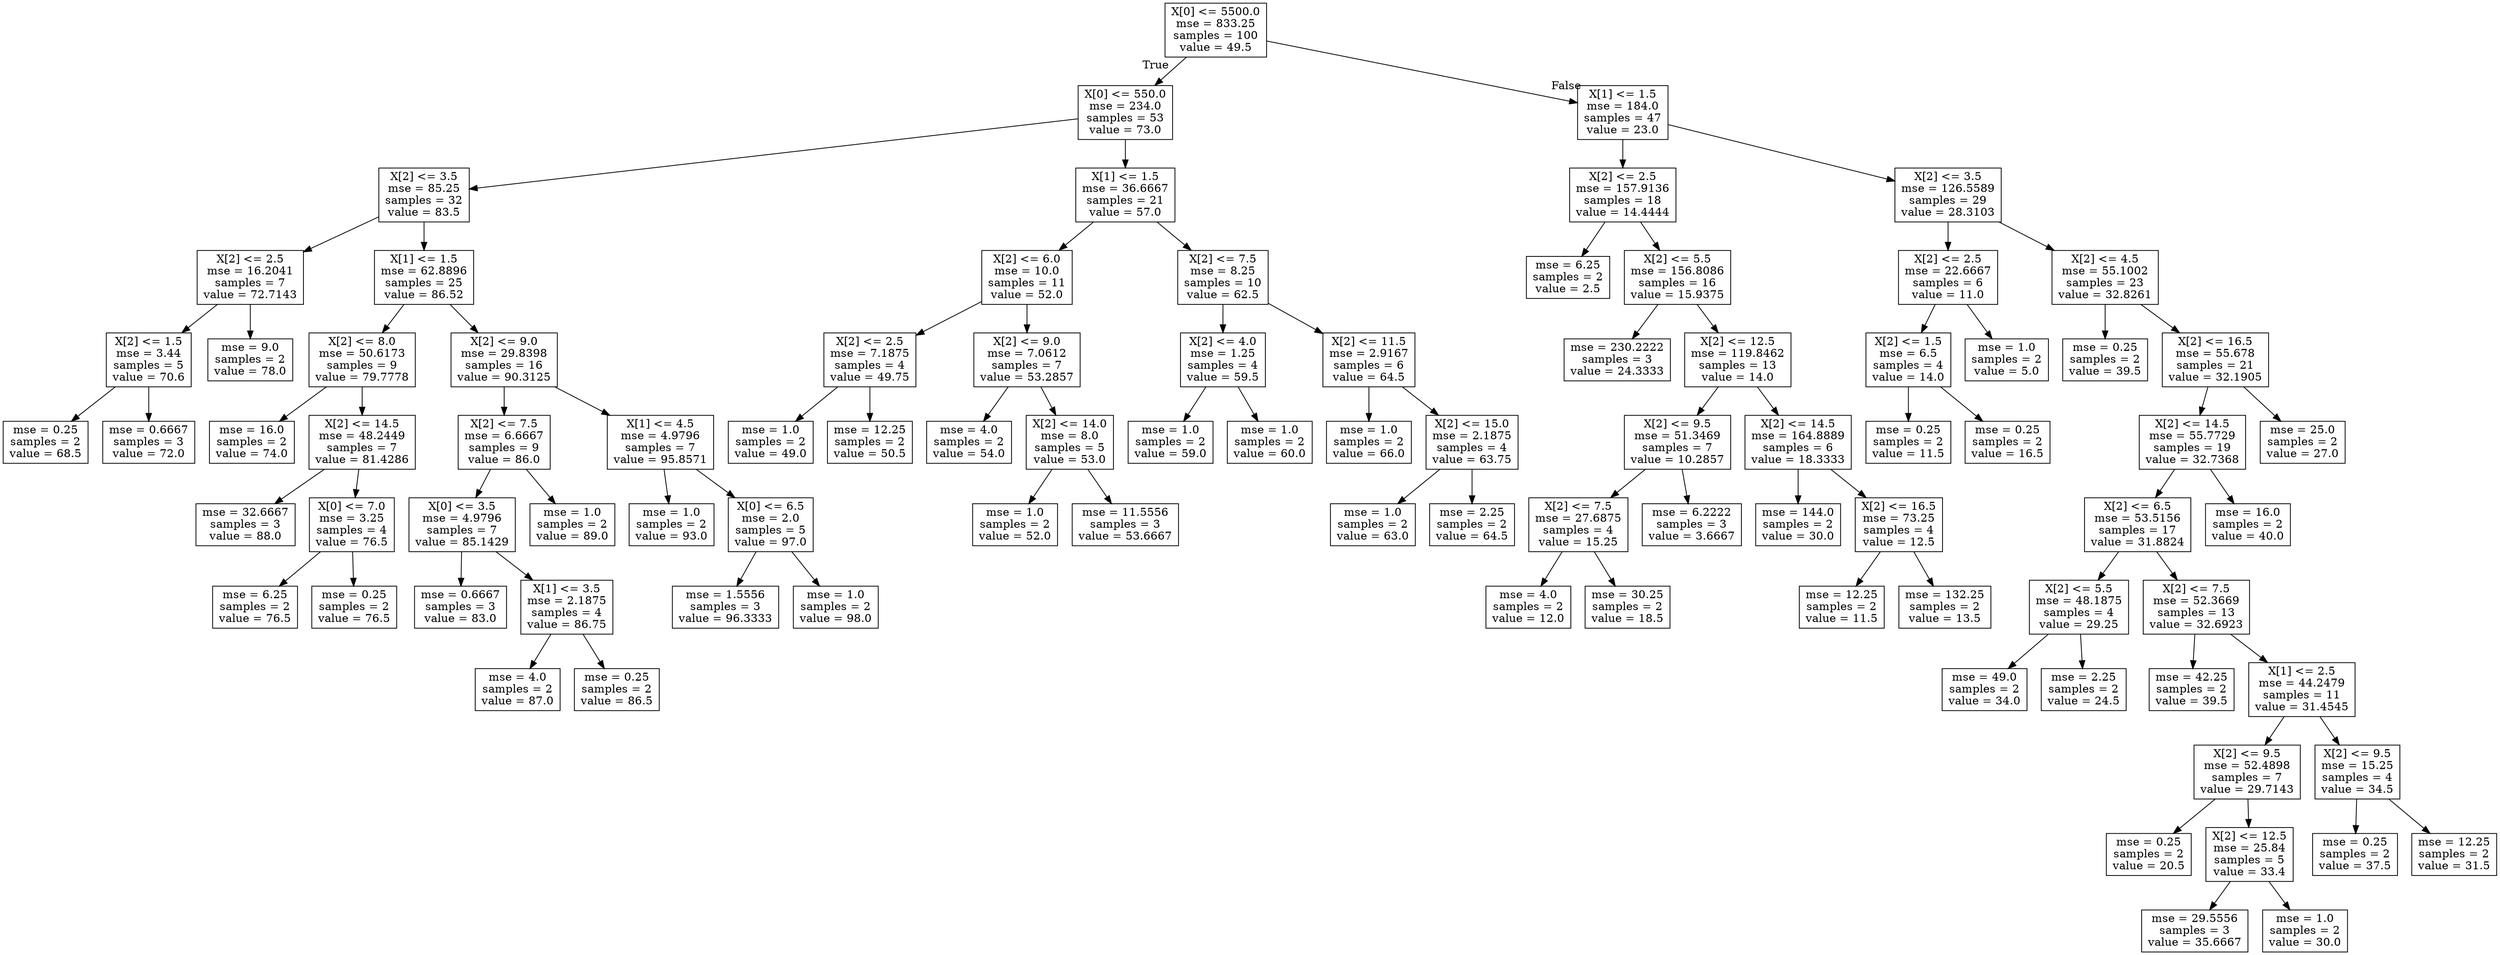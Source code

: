 digraph Tree {
node [shape=box] ;
0 [label="X[0] <= 5500.0\nmse = 833.25\nsamples = 100\nvalue = 49.5"] ;
1 [label="X[0] <= 550.0\nmse = 234.0\nsamples = 53\nvalue = 73.0"] ;
0 -> 1 [labeldistance=2.5, labelangle=45, headlabel="True"] ;
2 [label="X[2] <= 3.5\nmse = 85.25\nsamples = 32\nvalue = 83.5"] ;
1 -> 2 ;
3 [label="X[2] <= 2.5\nmse = 16.2041\nsamples = 7\nvalue = 72.7143"] ;
2 -> 3 ;
4 [label="X[2] <= 1.5\nmse = 3.44\nsamples = 5\nvalue = 70.6"] ;
3 -> 4 ;
5 [label="mse = 0.25\nsamples = 2\nvalue = 68.5"] ;
4 -> 5 ;
6 [label="mse = 0.6667\nsamples = 3\nvalue = 72.0"] ;
4 -> 6 ;
7 [label="mse = 9.0\nsamples = 2\nvalue = 78.0"] ;
3 -> 7 ;
8 [label="X[1] <= 1.5\nmse = 62.8896\nsamples = 25\nvalue = 86.52"] ;
2 -> 8 ;
9 [label="X[2] <= 8.0\nmse = 50.6173\nsamples = 9\nvalue = 79.7778"] ;
8 -> 9 ;
10 [label="mse = 16.0\nsamples = 2\nvalue = 74.0"] ;
9 -> 10 ;
11 [label="X[2] <= 14.5\nmse = 48.2449\nsamples = 7\nvalue = 81.4286"] ;
9 -> 11 ;
12 [label="mse = 32.6667\nsamples = 3\nvalue = 88.0"] ;
11 -> 12 ;
13 [label="X[0] <= 7.0\nmse = 3.25\nsamples = 4\nvalue = 76.5"] ;
11 -> 13 ;
14 [label="mse = 6.25\nsamples = 2\nvalue = 76.5"] ;
13 -> 14 ;
15 [label="mse = 0.25\nsamples = 2\nvalue = 76.5"] ;
13 -> 15 ;
16 [label="X[2] <= 9.0\nmse = 29.8398\nsamples = 16\nvalue = 90.3125"] ;
8 -> 16 ;
17 [label="X[2] <= 7.5\nmse = 6.6667\nsamples = 9\nvalue = 86.0"] ;
16 -> 17 ;
18 [label="X[0] <= 3.5\nmse = 4.9796\nsamples = 7\nvalue = 85.1429"] ;
17 -> 18 ;
19 [label="mse = 0.6667\nsamples = 3\nvalue = 83.0"] ;
18 -> 19 ;
20 [label="X[1] <= 3.5\nmse = 2.1875\nsamples = 4\nvalue = 86.75"] ;
18 -> 20 ;
21 [label="mse = 4.0\nsamples = 2\nvalue = 87.0"] ;
20 -> 21 ;
22 [label="mse = 0.25\nsamples = 2\nvalue = 86.5"] ;
20 -> 22 ;
23 [label="mse = 1.0\nsamples = 2\nvalue = 89.0"] ;
17 -> 23 ;
24 [label="X[1] <= 4.5\nmse = 4.9796\nsamples = 7\nvalue = 95.8571"] ;
16 -> 24 ;
25 [label="mse = 1.0\nsamples = 2\nvalue = 93.0"] ;
24 -> 25 ;
26 [label="X[0] <= 6.5\nmse = 2.0\nsamples = 5\nvalue = 97.0"] ;
24 -> 26 ;
27 [label="mse = 1.5556\nsamples = 3\nvalue = 96.3333"] ;
26 -> 27 ;
28 [label="mse = 1.0\nsamples = 2\nvalue = 98.0"] ;
26 -> 28 ;
29 [label="X[1] <= 1.5\nmse = 36.6667\nsamples = 21\nvalue = 57.0"] ;
1 -> 29 ;
30 [label="X[2] <= 6.0\nmse = 10.0\nsamples = 11\nvalue = 52.0"] ;
29 -> 30 ;
31 [label="X[2] <= 2.5\nmse = 7.1875\nsamples = 4\nvalue = 49.75"] ;
30 -> 31 ;
32 [label="mse = 1.0\nsamples = 2\nvalue = 49.0"] ;
31 -> 32 ;
33 [label="mse = 12.25\nsamples = 2\nvalue = 50.5"] ;
31 -> 33 ;
34 [label="X[2] <= 9.0\nmse = 7.0612\nsamples = 7\nvalue = 53.2857"] ;
30 -> 34 ;
35 [label="mse = 4.0\nsamples = 2\nvalue = 54.0"] ;
34 -> 35 ;
36 [label="X[2] <= 14.0\nmse = 8.0\nsamples = 5\nvalue = 53.0"] ;
34 -> 36 ;
37 [label="mse = 1.0\nsamples = 2\nvalue = 52.0"] ;
36 -> 37 ;
38 [label="mse = 11.5556\nsamples = 3\nvalue = 53.6667"] ;
36 -> 38 ;
39 [label="X[2] <= 7.5\nmse = 8.25\nsamples = 10\nvalue = 62.5"] ;
29 -> 39 ;
40 [label="X[2] <= 4.0\nmse = 1.25\nsamples = 4\nvalue = 59.5"] ;
39 -> 40 ;
41 [label="mse = 1.0\nsamples = 2\nvalue = 59.0"] ;
40 -> 41 ;
42 [label="mse = 1.0\nsamples = 2\nvalue = 60.0"] ;
40 -> 42 ;
43 [label="X[2] <= 11.5\nmse = 2.9167\nsamples = 6\nvalue = 64.5"] ;
39 -> 43 ;
44 [label="mse = 1.0\nsamples = 2\nvalue = 66.0"] ;
43 -> 44 ;
45 [label="X[2] <= 15.0\nmse = 2.1875\nsamples = 4\nvalue = 63.75"] ;
43 -> 45 ;
46 [label="mse = 1.0\nsamples = 2\nvalue = 63.0"] ;
45 -> 46 ;
47 [label="mse = 2.25\nsamples = 2\nvalue = 64.5"] ;
45 -> 47 ;
48 [label="X[1] <= 1.5\nmse = 184.0\nsamples = 47\nvalue = 23.0"] ;
0 -> 48 [labeldistance=2.5, labelangle=-45, headlabel="False"] ;
49 [label="X[2] <= 2.5\nmse = 157.9136\nsamples = 18\nvalue = 14.4444"] ;
48 -> 49 ;
50 [label="mse = 6.25\nsamples = 2\nvalue = 2.5"] ;
49 -> 50 ;
51 [label="X[2] <= 5.5\nmse = 156.8086\nsamples = 16\nvalue = 15.9375"] ;
49 -> 51 ;
52 [label="mse = 230.2222\nsamples = 3\nvalue = 24.3333"] ;
51 -> 52 ;
53 [label="X[2] <= 12.5\nmse = 119.8462\nsamples = 13\nvalue = 14.0"] ;
51 -> 53 ;
54 [label="X[2] <= 9.5\nmse = 51.3469\nsamples = 7\nvalue = 10.2857"] ;
53 -> 54 ;
55 [label="X[2] <= 7.5\nmse = 27.6875\nsamples = 4\nvalue = 15.25"] ;
54 -> 55 ;
56 [label="mse = 4.0\nsamples = 2\nvalue = 12.0"] ;
55 -> 56 ;
57 [label="mse = 30.25\nsamples = 2\nvalue = 18.5"] ;
55 -> 57 ;
58 [label="mse = 6.2222\nsamples = 3\nvalue = 3.6667"] ;
54 -> 58 ;
59 [label="X[2] <= 14.5\nmse = 164.8889\nsamples = 6\nvalue = 18.3333"] ;
53 -> 59 ;
60 [label="mse = 144.0\nsamples = 2\nvalue = 30.0"] ;
59 -> 60 ;
61 [label="X[2] <= 16.5\nmse = 73.25\nsamples = 4\nvalue = 12.5"] ;
59 -> 61 ;
62 [label="mse = 12.25\nsamples = 2\nvalue = 11.5"] ;
61 -> 62 ;
63 [label="mse = 132.25\nsamples = 2\nvalue = 13.5"] ;
61 -> 63 ;
64 [label="X[2] <= 3.5\nmse = 126.5589\nsamples = 29\nvalue = 28.3103"] ;
48 -> 64 ;
65 [label="X[2] <= 2.5\nmse = 22.6667\nsamples = 6\nvalue = 11.0"] ;
64 -> 65 ;
66 [label="X[2] <= 1.5\nmse = 6.5\nsamples = 4\nvalue = 14.0"] ;
65 -> 66 ;
67 [label="mse = 0.25\nsamples = 2\nvalue = 11.5"] ;
66 -> 67 ;
68 [label="mse = 0.25\nsamples = 2\nvalue = 16.5"] ;
66 -> 68 ;
69 [label="mse = 1.0\nsamples = 2\nvalue = 5.0"] ;
65 -> 69 ;
70 [label="X[2] <= 4.5\nmse = 55.1002\nsamples = 23\nvalue = 32.8261"] ;
64 -> 70 ;
71 [label="mse = 0.25\nsamples = 2\nvalue = 39.5"] ;
70 -> 71 ;
72 [label="X[2] <= 16.5\nmse = 55.678\nsamples = 21\nvalue = 32.1905"] ;
70 -> 72 ;
73 [label="X[2] <= 14.5\nmse = 55.7729\nsamples = 19\nvalue = 32.7368"] ;
72 -> 73 ;
74 [label="X[2] <= 6.5\nmse = 53.5156\nsamples = 17\nvalue = 31.8824"] ;
73 -> 74 ;
75 [label="X[2] <= 5.5\nmse = 48.1875\nsamples = 4\nvalue = 29.25"] ;
74 -> 75 ;
76 [label="mse = 49.0\nsamples = 2\nvalue = 34.0"] ;
75 -> 76 ;
77 [label="mse = 2.25\nsamples = 2\nvalue = 24.5"] ;
75 -> 77 ;
78 [label="X[2] <= 7.5\nmse = 52.3669\nsamples = 13\nvalue = 32.6923"] ;
74 -> 78 ;
79 [label="mse = 42.25\nsamples = 2\nvalue = 39.5"] ;
78 -> 79 ;
80 [label="X[1] <= 2.5\nmse = 44.2479\nsamples = 11\nvalue = 31.4545"] ;
78 -> 80 ;
81 [label="X[2] <= 9.5\nmse = 52.4898\nsamples = 7\nvalue = 29.7143"] ;
80 -> 81 ;
82 [label="mse = 0.25\nsamples = 2\nvalue = 20.5"] ;
81 -> 82 ;
83 [label="X[2] <= 12.5\nmse = 25.84\nsamples = 5\nvalue = 33.4"] ;
81 -> 83 ;
84 [label="mse = 29.5556\nsamples = 3\nvalue = 35.6667"] ;
83 -> 84 ;
85 [label="mse = 1.0\nsamples = 2\nvalue = 30.0"] ;
83 -> 85 ;
86 [label="X[2] <= 9.5\nmse = 15.25\nsamples = 4\nvalue = 34.5"] ;
80 -> 86 ;
87 [label="mse = 0.25\nsamples = 2\nvalue = 37.5"] ;
86 -> 87 ;
88 [label="mse = 12.25\nsamples = 2\nvalue = 31.5"] ;
86 -> 88 ;
89 [label="mse = 16.0\nsamples = 2\nvalue = 40.0"] ;
73 -> 89 ;
90 [label="mse = 25.0\nsamples = 2\nvalue = 27.0"] ;
72 -> 90 ;
}